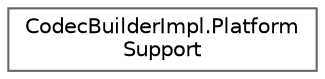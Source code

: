 digraph "Graphical Class Hierarchy"
{
 // LATEX_PDF_SIZE
  bgcolor="transparent";
  edge [fontname=Helvetica,fontsize=10,labelfontname=Helvetica,labelfontsize=10];
  node [fontname=Helvetica,fontsize=10,shape=box,height=0.2,width=0.4];
  rankdir="LR";
  Node0 [label="CodecBuilderImpl.Platform\lSupport",height=0.2,width=0.4,color="grey40", fillcolor="white", style="filled",URL="$a00041.html",tooltip=" "];
}
